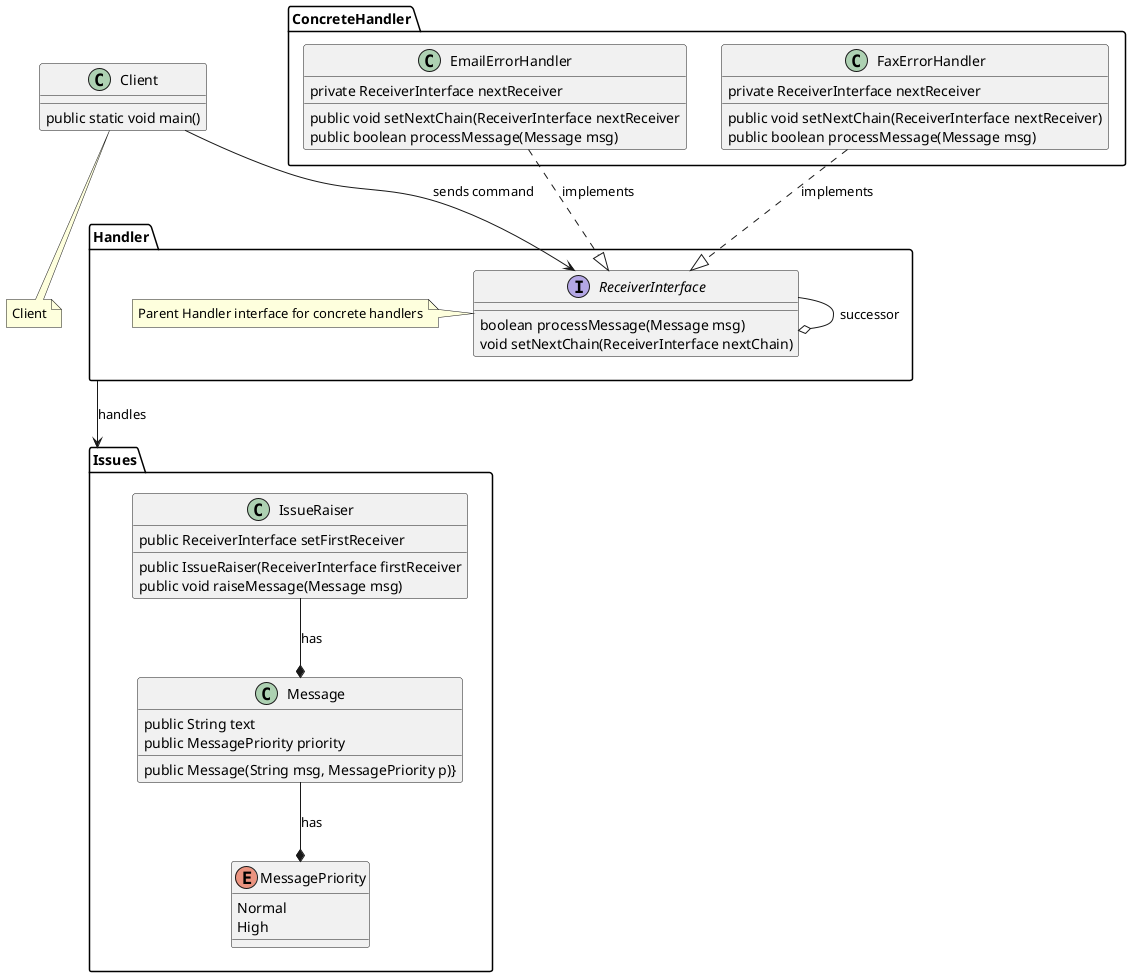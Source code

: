 @startuml
'https://plantuml.com/class-diagram


package ConcreteHandler
{
 class EmailErrorHandler
 {
    private ReceiverInterface nextReceiver
    public void setNextChain(ReceiverInterface nextReceiver
     public boolean processMessage(Message msg)
 }
 class FaxErrorHandler
 {

    private ReceiverInterface nextReceiver
    public void setNextChain(ReceiverInterface nextReceiver)
    public boolean processMessage(Message msg)
 }
}

package Handler
{
 interface ReceiverInterface
 {
  boolean processMessage(Message msg)
    void setNextChain(ReceiverInterface nextChain)
 }
 note left : Parent Handler interface for concrete handlers
}

EmailErrorHandler ..|> ReceiverInterface : implements
FaxErrorHandler ..|> ReceiverInterface : implements
ReceiverInterface --o ReceiverInterface : successor

package Issues
{
enum MessagePriority
{
  Normal
  High
}
class Message
{
    public String text
    public MessagePriority priority
    public Message(String msg, MessagePriority p)}
}
class IssueRaiser
{
   public ReceiverInterface setFirstReceiver
   public IssueRaiser(ReceiverInterface firstReceiver
   public void raiseMessage(Message msg)
}

}

Message --* MessagePriority : has
IssueRaiser --* Message : has

Handler --> Issues : handles

class Client
{
public static void main()
}
note bottom : Client

Client --> ReceiverInterface : sends command

@enduml